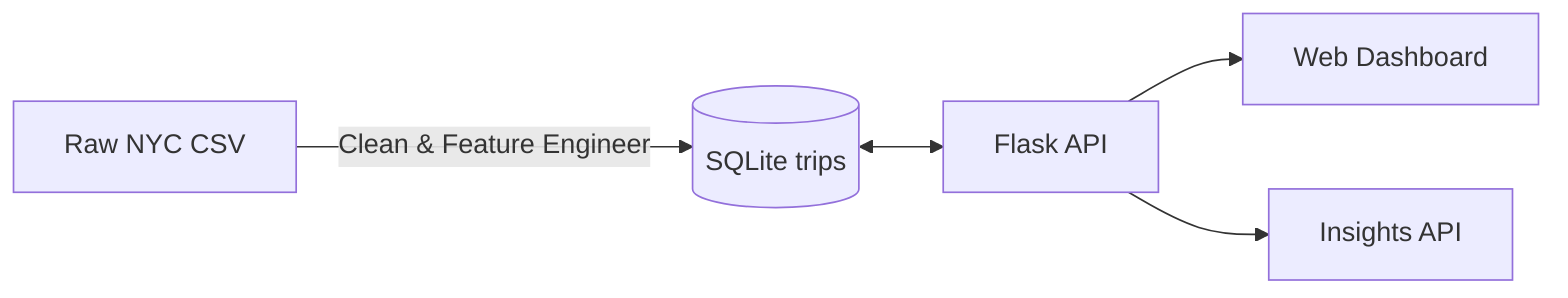 flowchart LR
  A[Raw NYC CSV] -->|Clean & Feature Engineer| B[(SQLite trips)]
  B <--> C[Flask API]
  C --> D[Web Dashboard]
  C --> E[Insights API]